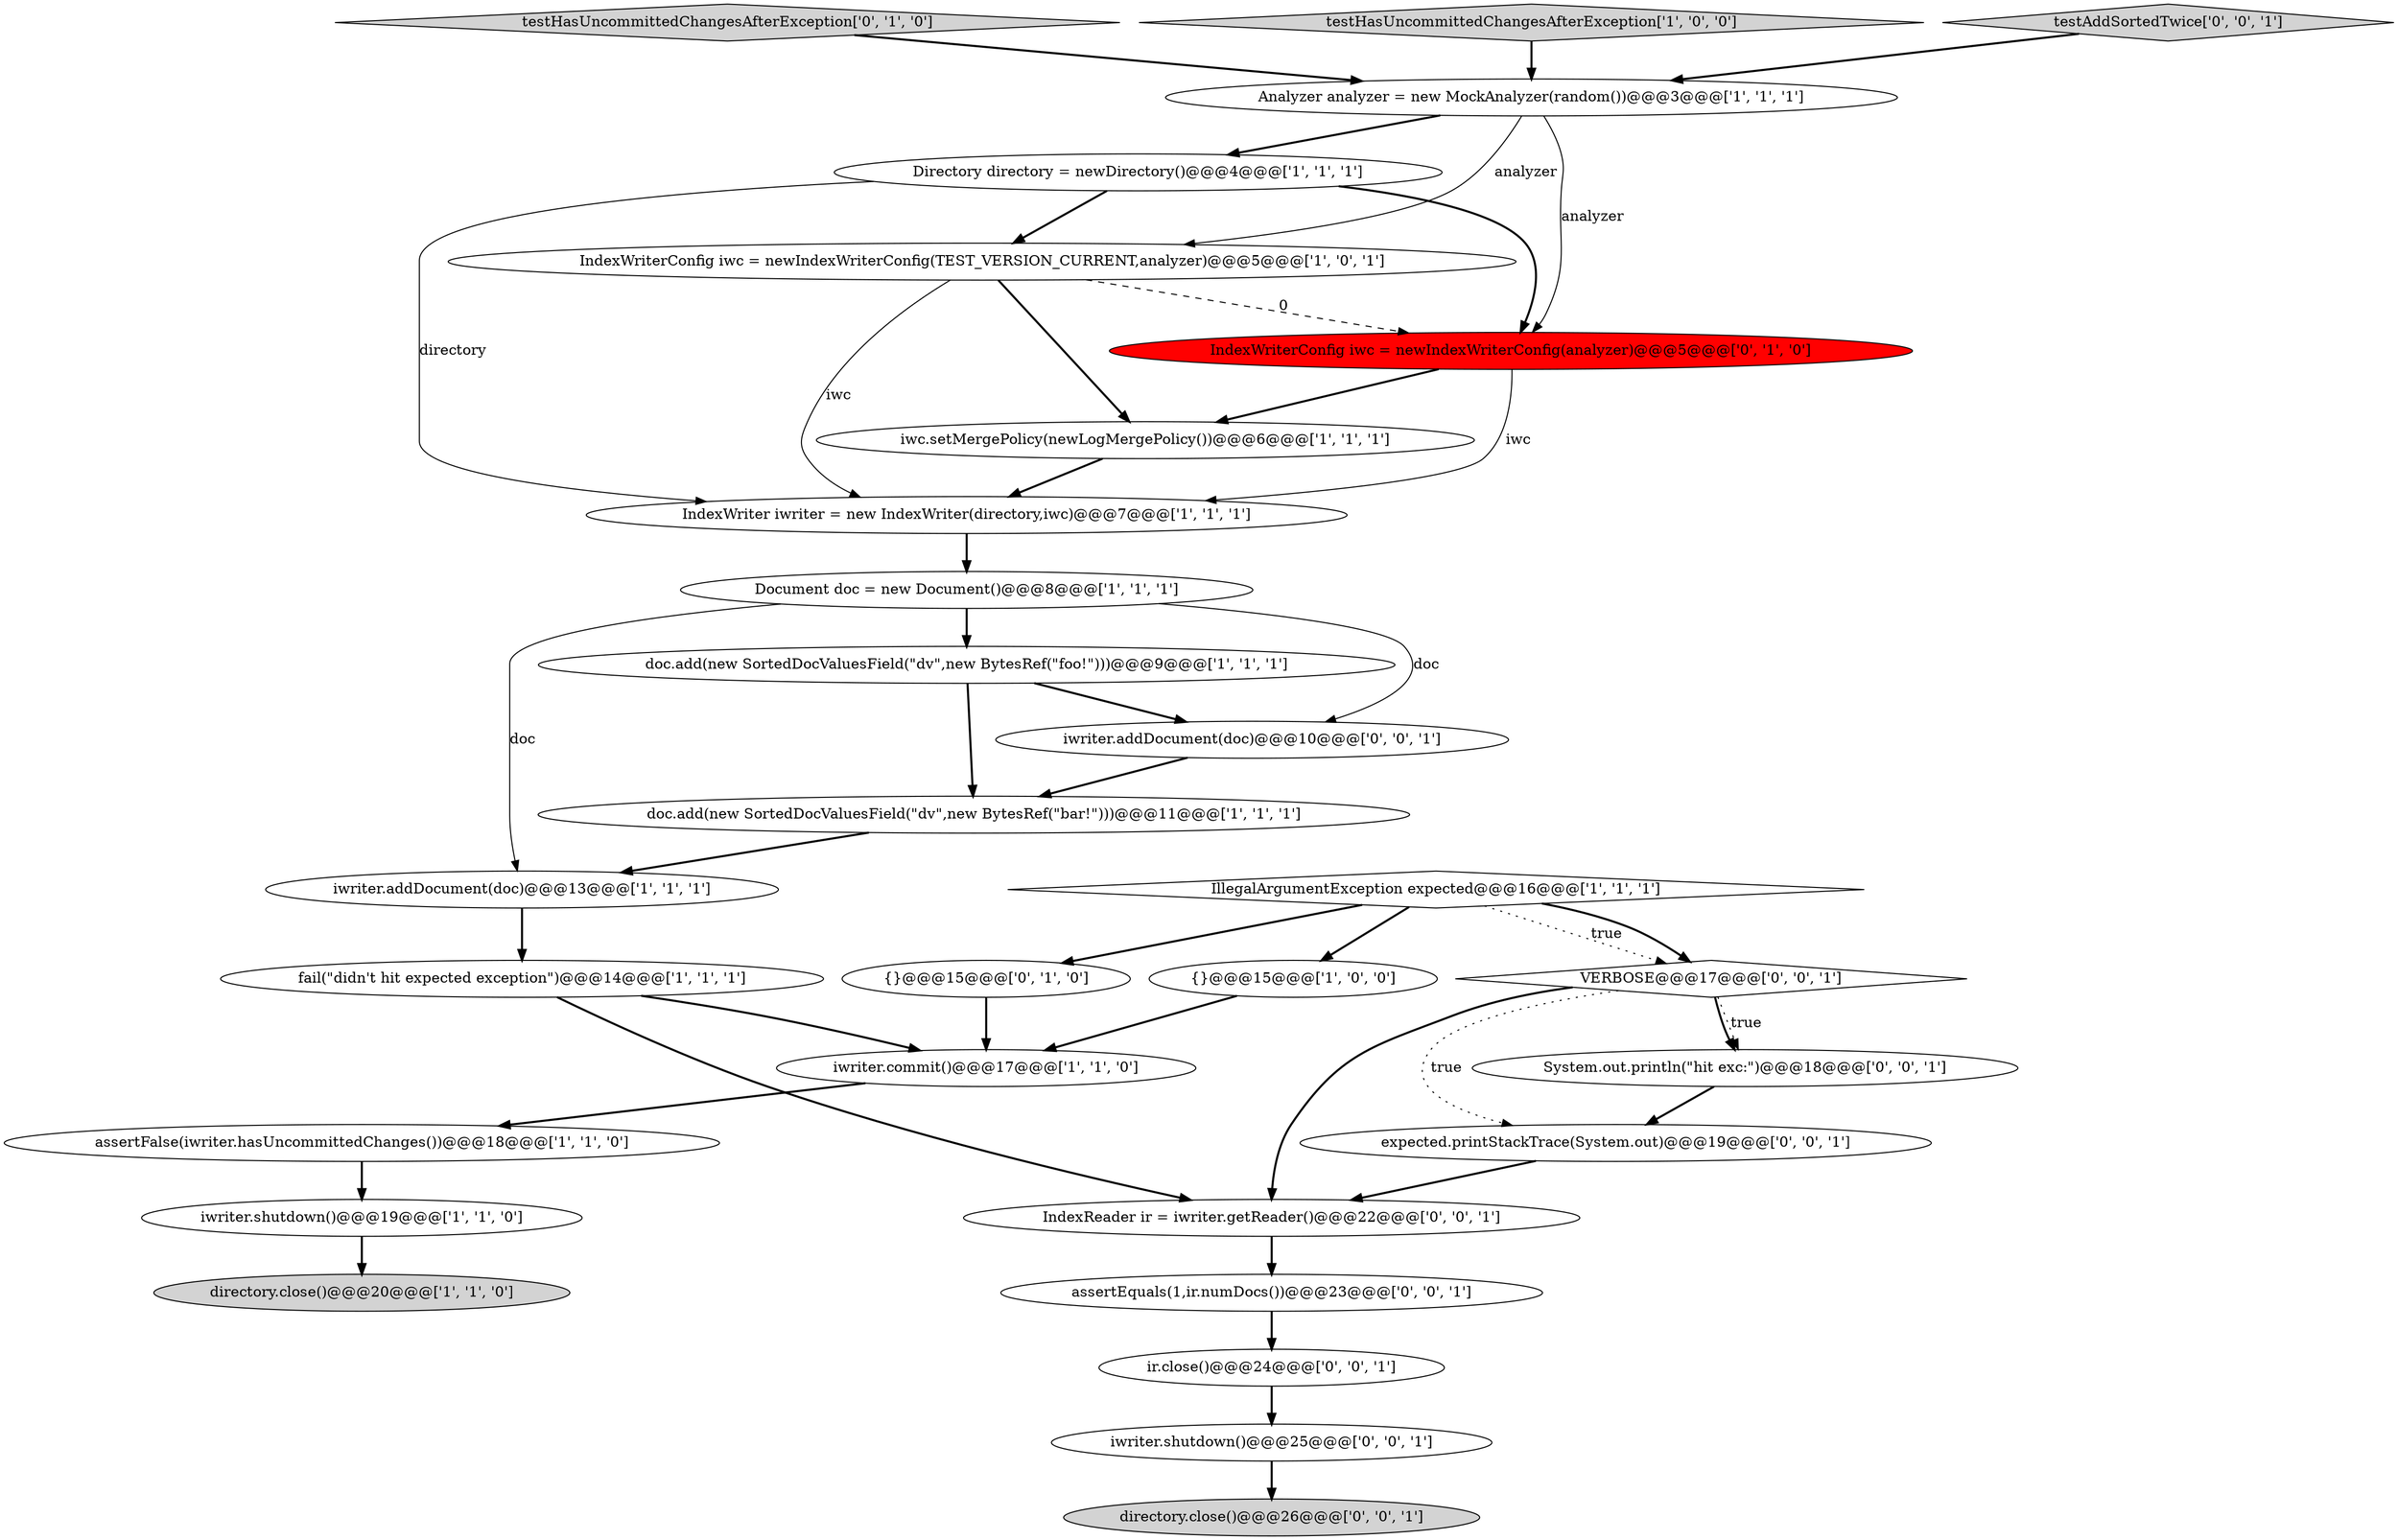 digraph {
19 [style = filled, label = "testHasUncommittedChangesAfterException['0', '1', '0']", fillcolor = lightgray, shape = diamond image = "AAA0AAABBB2BBB"];
22 [style = filled, label = "iwriter.shutdown()@@@25@@@['0', '0', '1']", fillcolor = white, shape = ellipse image = "AAA0AAABBB3BBB"];
21 [style = filled, label = "VERBOSE@@@17@@@['0', '0', '1']", fillcolor = white, shape = diamond image = "AAA0AAABBB3BBB"];
18 [style = filled, label = "{}@@@15@@@['0', '1', '0']", fillcolor = white, shape = ellipse image = "AAA0AAABBB2BBB"];
4 [style = filled, label = "doc.add(new SortedDocValuesField(\"dv\",new BytesRef(\"bar!\")))@@@11@@@['1', '1', '1']", fillcolor = white, shape = ellipse image = "AAA0AAABBB1BBB"];
23 [style = filled, label = "System.out.println(\"hit exc:\")@@@18@@@['0', '0', '1']", fillcolor = white, shape = ellipse image = "AAA0AAABBB3BBB"];
3 [style = filled, label = "{}@@@15@@@['1', '0', '0']", fillcolor = white, shape = ellipse image = "AAA0AAABBB1BBB"];
16 [style = filled, label = "Document doc = new Document()@@@8@@@['1', '1', '1']", fillcolor = white, shape = ellipse image = "AAA0AAABBB1BBB"];
11 [style = filled, label = "iwc.setMergePolicy(newLogMergePolicy())@@@6@@@['1', '1', '1']", fillcolor = white, shape = ellipse image = "AAA0AAABBB1BBB"];
2 [style = filled, label = "IndexWriter iwriter = new IndexWriter(directory,iwc)@@@7@@@['1', '1', '1']", fillcolor = white, shape = ellipse image = "AAA0AAABBB1BBB"];
27 [style = filled, label = "expected.printStackTrace(System.out)@@@19@@@['0', '0', '1']", fillcolor = white, shape = ellipse image = "AAA0AAABBB3BBB"];
0 [style = filled, label = "iwriter.shutdown()@@@19@@@['1', '1', '0']", fillcolor = white, shape = ellipse image = "AAA0AAABBB1BBB"];
14 [style = filled, label = "directory.close()@@@20@@@['1', '1', '0']", fillcolor = lightgray, shape = ellipse image = "AAA0AAABBB1BBB"];
15 [style = filled, label = "IndexWriterConfig iwc = newIndexWriterConfig(TEST_VERSION_CURRENT,analyzer)@@@5@@@['1', '0', '1']", fillcolor = white, shape = ellipse image = "AAA0AAABBB1BBB"];
13 [style = filled, label = "assertFalse(iwriter.hasUncommittedChanges())@@@18@@@['1', '1', '0']", fillcolor = white, shape = ellipse image = "AAA0AAABBB1BBB"];
28 [style = filled, label = "ir.close()@@@24@@@['0', '0', '1']", fillcolor = white, shape = ellipse image = "AAA0AAABBB3BBB"];
7 [style = filled, label = "iwriter.commit()@@@17@@@['1', '1', '0']", fillcolor = white, shape = ellipse image = "AAA0AAABBB1BBB"];
8 [style = filled, label = "fail(\"didn't hit expected exception\")@@@14@@@['1', '1', '1']", fillcolor = white, shape = ellipse image = "AAA0AAABBB1BBB"];
24 [style = filled, label = "assertEquals(1,ir.numDocs())@@@23@@@['0', '0', '1']", fillcolor = white, shape = ellipse image = "AAA0AAABBB3BBB"];
1 [style = filled, label = "testHasUncommittedChangesAfterException['1', '0', '0']", fillcolor = lightgray, shape = diamond image = "AAA0AAABBB1BBB"];
10 [style = filled, label = "iwriter.addDocument(doc)@@@13@@@['1', '1', '1']", fillcolor = white, shape = ellipse image = "AAA0AAABBB1BBB"];
17 [style = filled, label = "IndexWriterConfig iwc = newIndexWriterConfig(analyzer)@@@5@@@['0', '1', '0']", fillcolor = red, shape = ellipse image = "AAA1AAABBB2BBB"];
25 [style = filled, label = "iwriter.addDocument(doc)@@@10@@@['0', '0', '1']", fillcolor = white, shape = ellipse image = "AAA0AAABBB3BBB"];
5 [style = filled, label = "Analyzer analyzer = new MockAnalyzer(random())@@@3@@@['1', '1', '1']", fillcolor = white, shape = ellipse image = "AAA0AAABBB1BBB"];
20 [style = filled, label = "testAddSortedTwice['0', '0', '1']", fillcolor = lightgray, shape = diamond image = "AAA0AAABBB3BBB"];
9 [style = filled, label = "IllegalArgumentException expected@@@16@@@['1', '1', '1']", fillcolor = white, shape = diamond image = "AAA0AAABBB1BBB"];
6 [style = filled, label = "doc.add(new SortedDocValuesField(\"dv\",new BytesRef(\"foo!\")))@@@9@@@['1', '1', '1']", fillcolor = white, shape = ellipse image = "AAA0AAABBB1BBB"];
26 [style = filled, label = "directory.close()@@@26@@@['0', '0', '1']", fillcolor = lightgray, shape = ellipse image = "AAA0AAABBB3BBB"];
29 [style = filled, label = "IndexReader ir = iwriter.getReader()@@@22@@@['0', '0', '1']", fillcolor = white, shape = ellipse image = "AAA0AAABBB3BBB"];
12 [style = filled, label = "Directory directory = newDirectory()@@@4@@@['1', '1', '1']", fillcolor = white, shape = ellipse image = "AAA0AAABBB1BBB"];
7->13 [style = bold, label=""];
1->5 [style = bold, label=""];
4->10 [style = bold, label=""];
24->28 [style = bold, label=""];
22->26 [style = bold, label=""];
16->10 [style = solid, label="doc"];
17->2 [style = solid, label="iwc"];
23->27 [style = bold, label=""];
16->6 [style = bold, label=""];
12->17 [style = bold, label=""];
12->15 [style = bold, label=""];
25->4 [style = bold, label=""];
21->27 [style = dotted, label="true"];
16->25 [style = solid, label="doc"];
9->21 [style = dotted, label="true"];
11->2 [style = bold, label=""];
8->7 [style = bold, label=""];
20->5 [style = bold, label=""];
5->17 [style = solid, label="analyzer"];
19->5 [style = bold, label=""];
6->4 [style = bold, label=""];
0->14 [style = bold, label=""];
21->29 [style = bold, label=""];
9->18 [style = bold, label=""];
15->11 [style = bold, label=""];
10->8 [style = bold, label=""];
5->12 [style = bold, label=""];
3->7 [style = bold, label=""];
21->23 [style = dotted, label="true"];
9->21 [style = bold, label=""];
9->3 [style = bold, label=""];
15->17 [style = dashed, label="0"];
12->2 [style = solid, label="directory"];
27->29 [style = bold, label=""];
18->7 [style = bold, label=""];
29->24 [style = bold, label=""];
21->23 [style = bold, label=""];
15->2 [style = solid, label="iwc"];
8->29 [style = bold, label=""];
28->22 [style = bold, label=""];
5->15 [style = solid, label="analyzer"];
6->25 [style = bold, label=""];
13->0 [style = bold, label=""];
17->11 [style = bold, label=""];
2->16 [style = bold, label=""];
}
